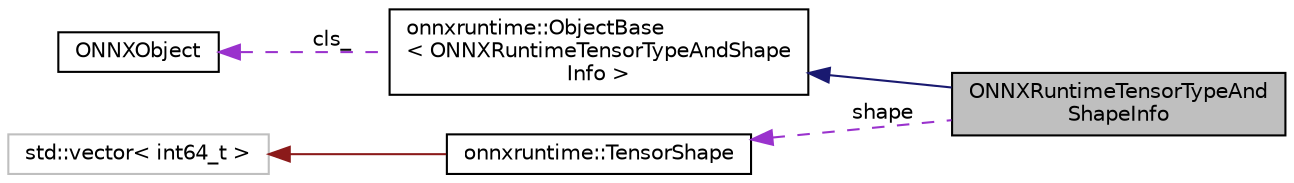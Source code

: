digraph "ONNXRuntimeTensorTypeAndShapeInfo"
{
  edge [fontname="Helvetica",fontsize="10",labelfontname="Helvetica",labelfontsize="10"];
  node [fontname="Helvetica",fontsize="10",shape=record];
  rankdir="LR";
  Node2 [label="ONNXRuntimeTensorTypeAnd\lShapeInfo",height=0.2,width=0.4,color="black", fillcolor="grey75", style="filled", fontcolor="black"];
  Node3 -> Node2 [dir="back",color="midnightblue",fontsize="10",style="solid",fontname="Helvetica"];
  Node3 [label="onnxruntime::ObjectBase\l\< ONNXRuntimeTensorTypeAndShape\lInfo \>",height=0.2,width=0.4,color="black", fillcolor="white", style="filled",URL="$classonnxruntime_1_1ObjectBase.html"];
  Node4 -> Node3 [dir="back",color="darkorchid3",fontsize="10",style="dashed",label=" cls_" ,fontname="Helvetica"];
  Node4 [label="ONNXObject",height=0.2,width=0.4,color="black", fillcolor="white", style="filled",URL="$structONNXObject.html"];
  Node5 -> Node2 [dir="back",color="darkorchid3",fontsize="10",style="dashed",label=" shape" ,fontname="Helvetica"];
  Node5 [label="onnxruntime::TensorShape",height=0.2,width=0.4,color="black", fillcolor="white", style="filled",URL="$classonnxruntime_1_1TensorShape.html"];
  Node6 -> Node5 [dir="back",color="firebrick4",fontsize="10",style="solid",fontname="Helvetica"];
  Node6 [label="std::vector\< int64_t \>",height=0.2,width=0.4,color="grey75", fillcolor="white", style="filled"];
}
